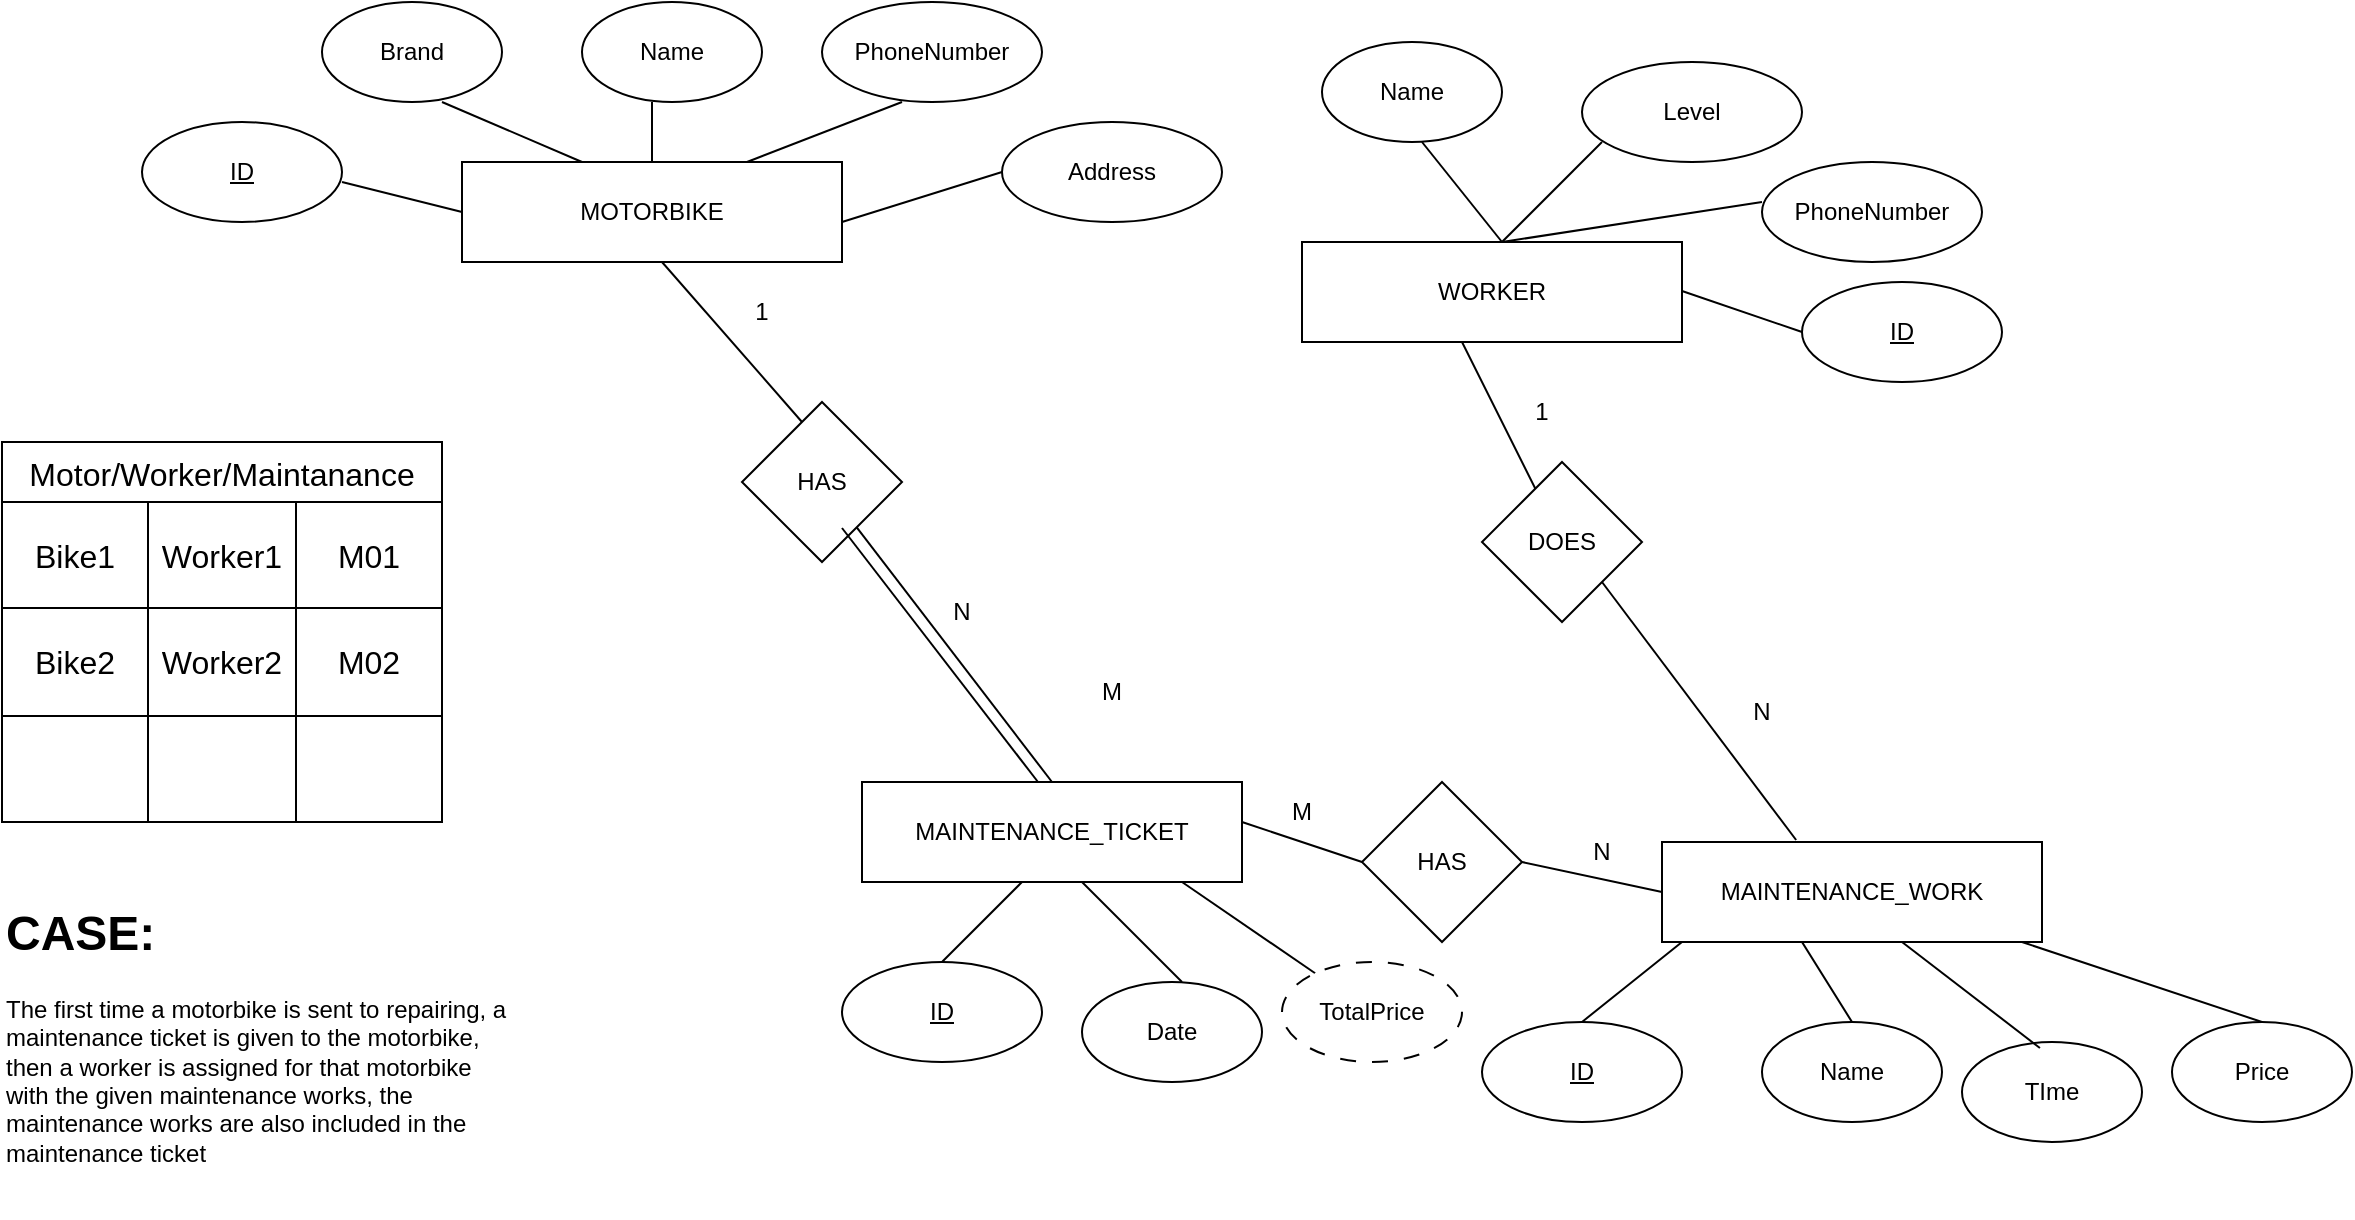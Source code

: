 <mxfile version="26.1.1">
  <diagram name="Page-1" id="8n49wl8V23JxTuPEfMkb">
    <mxGraphModel dx="1158" dy="706" grid="1" gridSize="10" guides="1" tooltips="1" connect="1" arrows="1" fold="1" page="1" pageScale="1" pageWidth="850" pageHeight="1100" math="0" shadow="0">
      <root>
        <mxCell id="0" />
        <mxCell id="1" parent="0" />
        <mxCell id="8dnS2Y00dvAyXZscMJ9w-1" value="MOTORBIKE" style="rounded=0;whiteSpace=wrap;html=1;" parent="1" vertex="1">
          <mxGeometry x="330" y="260" width="190" height="50" as="geometry" />
        </mxCell>
        <mxCell id="8dnS2Y00dvAyXZscMJ9w-2" value="Brand" style="ellipse;whiteSpace=wrap;html=1;" parent="1" vertex="1">
          <mxGeometry x="260" y="180" width="90" height="50" as="geometry" />
        </mxCell>
        <mxCell id="8dnS2Y00dvAyXZscMJ9w-3" value="&lt;u&gt;ID&lt;/u&gt;" style="ellipse;whiteSpace=wrap;html=1;" parent="1" vertex="1">
          <mxGeometry x="170" y="240" width="100" height="50" as="geometry" />
        </mxCell>
        <mxCell id="8dnS2Y00dvAyXZscMJ9w-5" value="Name" style="ellipse;whiteSpace=wrap;html=1;" parent="1" vertex="1">
          <mxGeometry x="390" y="180" width="90" height="50" as="geometry" />
        </mxCell>
        <mxCell id="8dnS2Y00dvAyXZscMJ9w-6" value="PhoneNumber" style="ellipse;whiteSpace=wrap;html=1;" parent="1" vertex="1">
          <mxGeometry x="510" y="180" width="110" height="50" as="geometry" />
        </mxCell>
        <mxCell id="8dnS2Y00dvAyXZscMJ9w-7" value="Address" style="ellipse;whiteSpace=wrap;html=1;" parent="1" vertex="1">
          <mxGeometry x="600" y="240" width="110" height="50" as="geometry" />
        </mxCell>
        <mxCell id="8dnS2Y00dvAyXZscMJ9w-11" value="" style="endArrow=none;html=1;rounded=0;entryX=0;entryY=0.5;entryDx=0;entryDy=0;" parent="1" target="8dnS2Y00dvAyXZscMJ9w-1" edge="1">
          <mxGeometry width="50" height="50" relative="1" as="geometry">
            <mxPoint x="270" y="270" as="sourcePoint" />
            <mxPoint x="320" y="220" as="targetPoint" />
          </mxGeometry>
        </mxCell>
        <mxCell id="8dnS2Y00dvAyXZscMJ9w-13" value="" style="endArrow=none;html=1;rounded=0;" parent="1" edge="1">
          <mxGeometry width="50" height="50" relative="1" as="geometry">
            <mxPoint x="320" y="230" as="sourcePoint" />
            <mxPoint x="390" y="260" as="targetPoint" />
          </mxGeometry>
        </mxCell>
        <mxCell id="8dnS2Y00dvAyXZscMJ9w-14" value="" style="endArrow=none;html=1;rounded=0;entryX=0.5;entryY=0;entryDx=0;entryDy=0;" parent="1" target="8dnS2Y00dvAyXZscMJ9w-1" edge="1">
          <mxGeometry width="50" height="50" relative="1" as="geometry">
            <mxPoint x="425" y="230" as="sourcePoint" />
            <mxPoint x="495" y="260" as="targetPoint" />
          </mxGeometry>
        </mxCell>
        <mxCell id="8dnS2Y00dvAyXZscMJ9w-15" value="" style="endArrow=none;html=1;rounded=0;entryX=0.75;entryY=0;entryDx=0;entryDy=0;" parent="1" target="8dnS2Y00dvAyXZscMJ9w-1" edge="1">
          <mxGeometry width="50" height="50" relative="1" as="geometry">
            <mxPoint x="550" y="230" as="sourcePoint" />
            <mxPoint x="620" y="260" as="targetPoint" />
          </mxGeometry>
        </mxCell>
        <mxCell id="8dnS2Y00dvAyXZscMJ9w-16" value="" style="endArrow=none;html=1;rounded=0;entryX=0;entryY=0.5;entryDx=0;entryDy=0;" parent="1" target="8dnS2Y00dvAyXZscMJ9w-7" edge="1">
          <mxGeometry width="50" height="50" relative="1" as="geometry">
            <mxPoint x="520" y="290" as="sourcePoint" />
            <mxPoint x="590" y="320" as="targetPoint" />
          </mxGeometry>
        </mxCell>
        <mxCell id="8dnS2Y00dvAyXZscMJ9w-17" value="WORKER" style="rounded=0;whiteSpace=wrap;html=1;" parent="1" vertex="1">
          <mxGeometry x="750" y="300" width="190" height="50" as="geometry" />
        </mxCell>
        <mxCell id="8dnS2Y00dvAyXZscMJ9w-18" value="&lt;u&gt;ID&lt;/u&gt;" style="ellipse;whiteSpace=wrap;html=1;" parent="1" vertex="1">
          <mxGeometry x="1000" y="320" width="100" height="50" as="geometry" />
        </mxCell>
        <mxCell id="8dnS2Y00dvAyXZscMJ9w-19" value="Name" style="ellipse;whiteSpace=wrap;html=1;" parent="1" vertex="1">
          <mxGeometry x="760" y="200" width="90" height="50" as="geometry" />
        </mxCell>
        <mxCell id="8dnS2Y00dvAyXZscMJ9w-20" value="PhoneNumber" style="ellipse;whiteSpace=wrap;html=1;" parent="1" vertex="1">
          <mxGeometry x="980" y="260" width="110" height="50" as="geometry" />
        </mxCell>
        <mxCell id="8dnS2Y00dvAyXZscMJ9w-24" value="" style="endArrow=none;html=1;rounded=0;entryX=0;entryY=0.5;entryDx=0;entryDy=0;" parent="1" target="8dnS2Y00dvAyXZscMJ9w-18" edge="1">
          <mxGeometry width="50" height="50" relative="1" as="geometry">
            <mxPoint x="940" y="324.5" as="sourcePoint" />
            <mxPoint x="1000" y="324.5" as="targetPoint" />
          </mxGeometry>
        </mxCell>
        <mxCell id="8dnS2Y00dvAyXZscMJ9w-26" value="MAINTENANCE_WORK" style="rounded=0;whiteSpace=wrap;html=1;" parent="1" vertex="1">
          <mxGeometry x="930" y="600" width="190" height="50" as="geometry" />
        </mxCell>
        <mxCell id="8dnS2Y00dvAyXZscMJ9w-27" value="&lt;u&gt;ID&lt;/u&gt;" style="ellipse;whiteSpace=wrap;html=1;" parent="1" vertex="1">
          <mxGeometry x="840" y="690" width="100" height="50" as="geometry" />
        </mxCell>
        <mxCell id="8dnS2Y00dvAyXZscMJ9w-28" value="Name" style="ellipse;whiteSpace=wrap;html=1;" parent="1" vertex="1">
          <mxGeometry x="980" y="690" width="90" height="50" as="geometry" />
        </mxCell>
        <mxCell id="8dnS2Y00dvAyXZscMJ9w-29" value="TIme" style="ellipse;whiteSpace=wrap;html=1;" parent="1" vertex="1">
          <mxGeometry x="1080" y="700" width="90" height="50" as="geometry" />
        </mxCell>
        <mxCell id="8dnS2Y00dvAyXZscMJ9w-32" value="MAINTENANCE_TICKET" style="rounded=0;whiteSpace=wrap;html=1;" parent="1" vertex="1">
          <mxGeometry x="530" y="570" width="190" height="50" as="geometry" />
        </mxCell>
        <mxCell id="8dnS2Y00dvAyXZscMJ9w-33" value="&lt;u&gt;ID&lt;/u&gt;" style="ellipse;whiteSpace=wrap;html=1;" parent="1" vertex="1">
          <mxGeometry x="520" y="660" width="100" height="50" as="geometry" />
        </mxCell>
        <mxCell id="8dnS2Y00dvAyXZscMJ9w-34" value="Date" style="ellipse;whiteSpace=wrap;html=1;" parent="1" vertex="1">
          <mxGeometry x="640" y="670" width="90" height="50" as="geometry" />
        </mxCell>
        <mxCell id="8dnS2Y00dvAyXZscMJ9w-36" value="" style="endArrow=none;html=1;rounded=0;exitX=0.5;exitY=0;exitDx=0;exitDy=0;" parent="1" source="8dnS2Y00dvAyXZscMJ9w-27" edge="1">
          <mxGeometry width="50" height="50" relative="1" as="geometry">
            <mxPoint x="890" y="700" as="sourcePoint" />
            <mxPoint x="940" y="650" as="targetPoint" />
          </mxGeometry>
        </mxCell>
        <mxCell id="8dnS2Y00dvAyXZscMJ9w-44" value="Level" style="ellipse;whiteSpace=wrap;html=1;" parent="1" vertex="1">
          <mxGeometry x="890" y="210" width="110" height="50" as="geometry" />
        </mxCell>
        <mxCell id="8dnS2Y00dvAyXZscMJ9w-48" value="" style="endArrow=none;html=1;rounded=0;" parent="1" edge="1">
          <mxGeometry width="50" height="50" relative="1" as="geometry">
            <mxPoint x="430" y="310" as="sourcePoint" />
            <mxPoint x="500" y="390" as="targetPoint" />
          </mxGeometry>
        </mxCell>
        <mxCell id="8dnS2Y00dvAyXZscMJ9w-50" value="HAS" style="rhombus;whiteSpace=wrap;html=1;" parent="1" vertex="1">
          <mxGeometry x="470" y="380" width="80" height="80" as="geometry" />
        </mxCell>
        <mxCell id="8dnS2Y00dvAyXZscMJ9w-51" value="" style="endArrow=none;html=1;rounded=0;exitX=0.5;exitY=0;exitDx=0;exitDy=0;" parent="1" source="8dnS2Y00dvAyXZscMJ9w-32" target="8dnS2Y00dvAyXZscMJ9w-50" edge="1">
          <mxGeometry width="50" height="50" relative="1" as="geometry">
            <mxPoint x="485" y="490" as="sourcePoint" />
            <mxPoint x="535" y="440" as="targetPoint" />
          </mxGeometry>
        </mxCell>
        <mxCell id="8dnS2Y00dvAyXZscMJ9w-52" value="" style="endArrow=none;html=1;rounded=0;exitX=0.5;exitY=0;exitDx=0;exitDy=0;" parent="1" source="8dnS2Y00dvAyXZscMJ9w-33" edge="1">
          <mxGeometry width="50" height="50" relative="1" as="geometry">
            <mxPoint x="560" y="670" as="sourcePoint" />
            <mxPoint x="610" y="620" as="targetPoint" />
          </mxGeometry>
        </mxCell>
        <mxCell id="8dnS2Y00dvAyXZscMJ9w-53" value="" style="endArrow=none;html=1;rounded=0;" parent="1" edge="1">
          <mxGeometry width="50" height="50" relative="1" as="geometry">
            <mxPoint x="640" y="620" as="sourcePoint" />
            <mxPoint x="690" y="670" as="targetPoint" />
          </mxGeometry>
        </mxCell>
        <mxCell id="8dnS2Y00dvAyXZscMJ9w-54" value="" style="endArrow=none;html=1;rounded=0;" parent="1" edge="1">
          <mxGeometry width="50" height="50" relative="1" as="geometry">
            <mxPoint x="690" y="620" as="sourcePoint" />
            <mxPoint x="756.575" y="665.619" as="targetPoint" />
          </mxGeometry>
        </mxCell>
        <mxCell id="8dnS2Y00dvAyXZscMJ9w-55" value="1" style="text;html=1;align=center;verticalAlign=middle;whiteSpace=wrap;rounded=0;" parent="1" vertex="1">
          <mxGeometry x="450" y="320" width="60" height="30" as="geometry" />
        </mxCell>
        <mxCell id="8dnS2Y00dvAyXZscMJ9w-56" value="N" style="text;html=1;align=center;verticalAlign=middle;whiteSpace=wrap;rounded=0;" parent="1" vertex="1">
          <mxGeometry x="550" y="470" width="60" height="30" as="geometry" />
        </mxCell>
        <mxCell id="8dnS2Y00dvAyXZscMJ9w-65" value="" style="endArrow=none;html=1;rounded=0;exitX=0.5;exitY=0;exitDx=0;exitDy=0;" parent="1" source="8dnS2Y00dvAyXZscMJ9w-28" edge="1">
          <mxGeometry width="50" height="50" relative="1" as="geometry">
            <mxPoint x="980" y="690" as="sourcePoint" />
            <mxPoint x="1000" y="650" as="targetPoint" />
          </mxGeometry>
        </mxCell>
        <mxCell id="8dnS2Y00dvAyXZscMJ9w-67" value="" style="endArrow=none;html=1;rounded=0;exitX=0.433;exitY=0.06;exitDx=0;exitDy=0;exitPerimeter=0;" parent="1" source="8dnS2Y00dvAyXZscMJ9w-29" edge="1">
          <mxGeometry width="50" height="50" relative="1" as="geometry">
            <mxPoint x="1070" y="700" as="sourcePoint" />
            <mxPoint x="1050" y="650" as="targetPoint" />
          </mxGeometry>
        </mxCell>
        <mxCell id="8dnS2Y00dvAyXZscMJ9w-68" value="" style="endArrow=none;html=1;rounded=0;entryX=0.5;entryY=0;entryDx=0;entryDy=0;" parent="1" target="6n0CZiTLzthfLFDjfn90-1" edge="1">
          <mxGeometry width="50" height="50" relative="1" as="geometry">
            <mxPoint x="1110" y="650" as="sourcePoint" />
            <mxPoint x="1180" y="680" as="targetPoint" />
          </mxGeometry>
        </mxCell>
        <mxCell id="8dnS2Y00dvAyXZscMJ9w-69" value="HAS" style="rhombus;whiteSpace=wrap;html=1;" parent="1" vertex="1">
          <mxGeometry x="780" y="570" width="80" height="80" as="geometry" />
        </mxCell>
        <mxCell id="8dnS2Y00dvAyXZscMJ9w-70" value="" style="endArrow=none;html=1;rounded=0;entryX=0;entryY=0.5;entryDx=0;entryDy=0;" parent="1" target="8dnS2Y00dvAyXZscMJ9w-69" edge="1">
          <mxGeometry width="50" height="50" relative="1" as="geometry">
            <mxPoint x="720" y="590" as="sourcePoint" />
            <mxPoint x="790" y="670" as="targetPoint" />
          </mxGeometry>
        </mxCell>
        <mxCell id="8dnS2Y00dvAyXZscMJ9w-71" value="" style="endArrow=none;html=1;rounded=0;entryX=0;entryY=0.5;entryDx=0;entryDy=0;exitX=1;exitY=0.5;exitDx=0;exitDy=0;" parent="1" source="8dnS2Y00dvAyXZscMJ9w-69" target="8dnS2Y00dvAyXZscMJ9w-26" edge="1">
          <mxGeometry width="50" height="50" relative="1" as="geometry">
            <mxPoint x="860" y="620" as="sourcePoint" />
            <mxPoint x="910" y="570" as="targetPoint" />
          </mxGeometry>
        </mxCell>
        <mxCell id="8dnS2Y00dvAyXZscMJ9w-72" value="M" style="text;html=1;align=center;verticalAlign=middle;whiteSpace=wrap;rounded=0;" parent="1" vertex="1">
          <mxGeometry x="720" y="570" width="60" height="30" as="geometry" />
        </mxCell>
        <mxCell id="8dnS2Y00dvAyXZscMJ9w-73" value="N" style="text;html=1;align=center;verticalAlign=middle;whiteSpace=wrap;rounded=0;" parent="1" vertex="1">
          <mxGeometry x="870" y="590" width="60" height="30" as="geometry" />
        </mxCell>
        <mxCell id="8dnS2Y00dvAyXZscMJ9w-74" value="" style="endArrow=none;html=1;rounded=0;" parent="1" edge="1">
          <mxGeometry width="50" height="50" relative="1" as="geometry">
            <mxPoint x="850" y="300" as="sourcePoint" />
            <mxPoint x="900" y="250" as="targetPoint" />
          </mxGeometry>
        </mxCell>
        <mxCell id="8dnS2Y00dvAyXZscMJ9w-75" value="" style="endArrow=none;html=1;rounded=0;" parent="1" edge="1">
          <mxGeometry width="50" height="50" relative="1" as="geometry">
            <mxPoint x="850" y="300" as="sourcePoint" />
            <mxPoint x="980" y="280" as="targetPoint" />
          </mxGeometry>
        </mxCell>
        <mxCell id="8dnS2Y00dvAyXZscMJ9w-76" value="" style="endArrow=none;html=1;rounded=0;" parent="1" edge="1">
          <mxGeometry width="50" height="50" relative="1" as="geometry">
            <mxPoint x="850" y="300" as="sourcePoint" />
            <mxPoint x="810" y="250" as="targetPoint" />
          </mxGeometry>
        </mxCell>
        <mxCell id="8dnS2Y00dvAyXZscMJ9w-77" value="" style="endArrow=none;html=1;rounded=0;" parent="1" edge="1">
          <mxGeometry width="50" height="50" relative="1" as="geometry">
            <mxPoint x="830" y="350" as="sourcePoint" />
            <mxPoint x="870" y="430" as="targetPoint" />
          </mxGeometry>
        </mxCell>
        <mxCell id="8dnS2Y00dvAyXZscMJ9w-78" value="DOES" style="rhombus;whiteSpace=wrap;html=1;" parent="1" vertex="1">
          <mxGeometry x="840" y="410" width="80" height="80" as="geometry" />
        </mxCell>
        <mxCell id="8dnS2Y00dvAyXZscMJ9w-79" value="" style="endArrow=none;html=1;rounded=0;entryX=0.353;entryY=-0.02;entryDx=0;entryDy=0;entryPerimeter=0;" parent="1" target="8dnS2Y00dvAyXZscMJ9w-26" edge="1">
          <mxGeometry width="50" height="50" relative="1" as="geometry">
            <mxPoint x="900" y="470" as="sourcePoint" />
            <mxPoint x="940" y="550" as="targetPoint" />
          </mxGeometry>
        </mxCell>
        <mxCell id="8dnS2Y00dvAyXZscMJ9w-80" value="Motor/Worker/Maintanance" style="shape=table;startSize=30;container=1;collapsible=0;childLayout=tableLayout;strokeColor=default;fontSize=16;" parent="1" vertex="1">
          <mxGeometry x="100" y="400" width="220" height="190" as="geometry" />
        </mxCell>
        <mxCell id="8dnS2Y00dvAyXZscMJ9w-81" value="" style="shape=tableRow;horizontal=0;startSize=0;swimlaneHead=0;swimlaneBody=0;strokeColor=inherit;top=0;left=0;bottom=0;right=0;collapsible=0;dropTarget=0;fillColor=none;points=[[0,0.5],[1,0.5]];portConstraint=eastwest;fontSize=16;" parent="8dnS2Y00dvAyXZscMJ9w-80" vertex="1">
          <mxGeometry y="30" width="220" height="53" as="geometry" />
        </mxCell>
        <mxCell id="8dnS2Y00dvAyXZscMJ9w-82" value="Bike1" style="shape=partialRectangle;html=1;whiteSpace=wrap;connectable=0;strokeColor=inherit;overflow=hidden;fillColor=none;top=0;left=0;bottom=0;right=0;pointerEvents=1;fontSize=16;" parent="8dnS2Y00dvAyXZscMJ9w-81" vertex="1">
          <mxGeometry width="73" height="53" as="geometry">
            <mxRectangle width="73" height="53" as="alternateBounds" />
          </mxGeometry>
        </mxCell>
        <mxCell id="8dnS2Y00dvAyXZscMJ9w-83" value="Worker1" style="shape=partialRectangle;html=1;whiteSpace=wrap;connectable=0;strokeColor=inherit;overflow=hidden;fillColor=none;top=0;left=0;bottom=0;right=0;pointerEvents=1;fontSize=16;" parent="8dnS2Y00dvAyXZscMJ9w-81" vertex="1">
          <mxGeometry x="73" width="74" height="53" as="geometry">
            <mxRectangle width="74" height="53" as="alternateBounds" />
          </mxGeometry>
        </mxCell>
        <mxCell id="8dnS2Y00dvAyXZscMJ9w-84" value="M01" style="shape=partialRectangle;html=1;whiteSpace=wrap;connectable=0;strokeColor=inherit;overflow=hidden;fillColor=none;top=0;left=0;bottom=0;right=0;pointerEvents=1;fontSize=16;" parent="8dnS2Y00dvAyXZscMJ9w-81" vertex="1">
          <mxGeometry x="147" width="73" height="53" as="geometry">
            <mxRectangle width="73" height="53" as="alternateBounds" />
          </mxGeometry>
        </mxCell>
        <mxCell id="8dnS2Y00dvAyXZscMJ9w-85" value="" style="shape=tableRow;horizontal=0;startSize=0;swimlaneHead=0;swimlaneBody=0;strokeColor=inherit;top=0;left=0;bottom=0;right=0;collapsible=0;dropTarget=0;fillColor=none;points=[[0,0.5],[1,0.5]];portConstraint=eastwest;fontSize=16;" parent="8dnS2Y00dvAyXZscMJ9w-80" vertex="1">
          <mxGeometry y="83" width="220" height="54" as="geometry" />
        </mxCell>
        <mxCell id="8dnS2Y00dvAyXZscMJ9w-86" value="Bike2" style="shape=partialRectangle;html=1;whiteSpace=wrap;connectable=0;strokeColor=inherit;overflow=hidden;fillColor=none;top=0;left=0;bottom=0;right=0;pointerEvents=1;fontSize=16;" parent="8dnS2Y00dvAyXZscMJ9w-85" vertex="1">
          <mxGeometry width="73" height="54" as="geometry">
            <mxRectangle width="73" height="54" as="alternateBounds" />
          </mxGeometry>
        </mxCell>
        <mxCell id="8dnS2Y00dvAyXZscMJ9w-87" value="Worker2" style="shape=partialRectangle;html=1;whiteSpace=wrap;connectable=0;strokeColor=inherit;overflow=hidden;fillColor=none;top=0;left=0;bottom=0;right=0;pointerEvents=1;fontSize=16;" parent="8dnS2Y00dvAyXZscMJ9w-85" vertex="1">
          <mxGeometry x="73" width="74" height="54" as="geometry">
            <mxRectangle width="74" height="54" as="alternateBounds" />
          </mxGeometry>
        </mxCell>
        <mxCell id="8dnS2Y00dvAyXZscMJ9w-88" value="M02" style="shape=partialRectangle;html=1;whiteSpace=wrap;connectable=0;strokeColor=inherit;overflow=hidden;fillColor=none;top=0;left=0;bottom=0;right=0;pointerEvents=1;fontSize=16;" parent="8dnS2Y00dvAyXZscMJ9w-85" vertex="1">
          <mxGeometry x="147" width="73" height="54" as="geometry">
            <mxRectangle width="73" height="54" as="alternateBounds" />
          </mxGeometry>
        </mxCell>
        <mxCell id="8dnS2Y00dvAyXZscMJ9w-89" value="" style="shape=tableRow;horizontal=0;startSize=0;swimlaneHead=0;swimlaneBody=0;strokeColor=inherit;top=0;left=0;bottom=0;right=0;collapsible=0;dropTarget=0;fillColor=none;points=[[0,0.5],[1,0.5]];portConstraint=eastwest;fontSize=16;" parent="8dnS2Y00dvAyXZscMJ9w-80" vertex="1">
          <mxGeometry y="137" width="220" height="53" as="geometry" />
        </mxCell>
        <mxCell id="8dnS2Y00dvAyXZscMJ9w-90" value="" style="shape=partialRectangle;html=1;whiteSpace=wrap;connectable=0;strokeColor=inherit;overflow=hidden;fillColor=none;top=0;left=0;bottom=0;right=0;pointerEvents=1;fontSize=16;" parent="8dnS2Y00dvAyXZscMJ9w-89" vertex="1">
          <mxGeometry width="73" height="53" as="geometry">
            <mxRectangle width="73" height="53" as="alternateBounds" />
          </mxGeometry>
        </mxCell>
        <mxCell id="8dnS2Y00dvAyXZscMJ9w-91" value="" style="shape=partialRectangle;html=1;whiteSpace=wrap;connectable=0;strokeColor=inherit;overflow=hidden;fillColor=none;top=0;left=0;bottom=0;right=0;pointerEvents=1;fontSize=16;" parent="8dnS2Y00dvAyXZscMJ9w-89" vertex="1">
          <mxGeometry x="73" width="74" height="53" as="geometry">
            <mxRectangle width="74" height="53" as="alternateBounds" />
          </mxGeometry>
        </mxCell>
        <mxCell id="8dnS2Y00dvAyXZscMJ9w-92" value="" style="shape=partialRectangle;html=1;whiteSpace=wrap;connectable=0;strokeColor=inherit;overflow=hidden;fillColor=none;top=0;left=0;bottom=0;right=0;pointerEvents=1;fontSize=16;" parent="8dnS2Y00dvAyXZscMJ9w-89" vertex="1">
          <mxGeometry x="147" width="73" height="53" as="geometry">
            <mxRectangle width="73" height="53" as="alternateBounds" />
          </mxGeometry>
        </mxCell>
        <mxCell id="8dnS2Y00dvAyXZscMJ9w-93" value="1" style="text;html=1;align=center;verticalAlign=middle;whiteSpace=wrap;rounded=0;" parent="1" vertex="1">
          <mxGeometry x="840" y="370" width="60" height="30" as="geometry" />
        </mxCell>
        <mxCell id="8dnS2Y00dvAyXZscMJ9w-94" value="N" style="text;html=1;align=center;verticalAlign=middle;whiteSpace=wrap;rounded=0;" parent="1" vertex="1">
          <mxGeometry x="950" y="520" width="60" height="30" as="geometry" />
        </mxCell>
        <mxCell id="8dnS2Y00dvAyXZscMJ9w-95" value="&lt;h1 style=&quot;margin-top: 0px;&quot;&gt;CASE:&lt;/h1&gt;&lt;div&gt;The first time a motorbike is sent to repairing, a maintenance ticket is given to the motorbike, then a worker is assigned for that motorbike with the given maintenance works, the maintenance works are also included in the maintenance ticket&lt;/div&gt;" style="text;html=1;whiteSpace=wrap;overflow=hidden;rounded=0;" parent="1" vertex="1">
          <mxGeometry x="100" y="625" width="255" height="160" as="geometry" />
        </mxCell>
        <mxCell id="8dnS2Y00dvAyXZscMJ9w-96" value="" style="endArrow=none;html=1;rounded=0;exitX=0.5;exitY=0;exitDx=0;exitDy=0;" parent="1" edge="1">
          <mxGeometry width="50" height="50" relative="1" as="geometry">
            <mxPoint x="618" y="570" as="sourcePoint" />
            <mxPoint x="520" y="443" as="targetPoint" />
          </mxGeometry>
        </mxCell>
        <mxCell id="TJ26WCU68k0Eb_tC54Jo-5" value="M" style="text;html=1;align=center;verticalAlign=middle;whiteSpace=wrap;rounded=0;" parent="1" vertex="1">
          <mxGeometry x="625" y="510" width="60" height="30" as="geometry" />
        </mxCell>
        <mxCell id="6n0CZiTLzthfLFDjfn90-1" value="Price" style="ellipse;whiteSpace=wrap;html=1;" parent="1" vertex="1">
          <mxGeometry x="1185" y="690" width="90" height="50" as="geometry" />
        </mxCell>
        <mxCell id="6n0CZiTLzthfLFDjfn90-2" value="TotalPrice" style="ellipse;whiteSpace=wrap;html=1;dashed=1;dashPattern=8 8;" parent="1" vertex="1">
          <mxGeometry x="740" y="660" width="90" height="50" as="geometry" />
        </mxCell>
      </root>
    </mxGraphModel>
  </diagram>
</mxfile>
